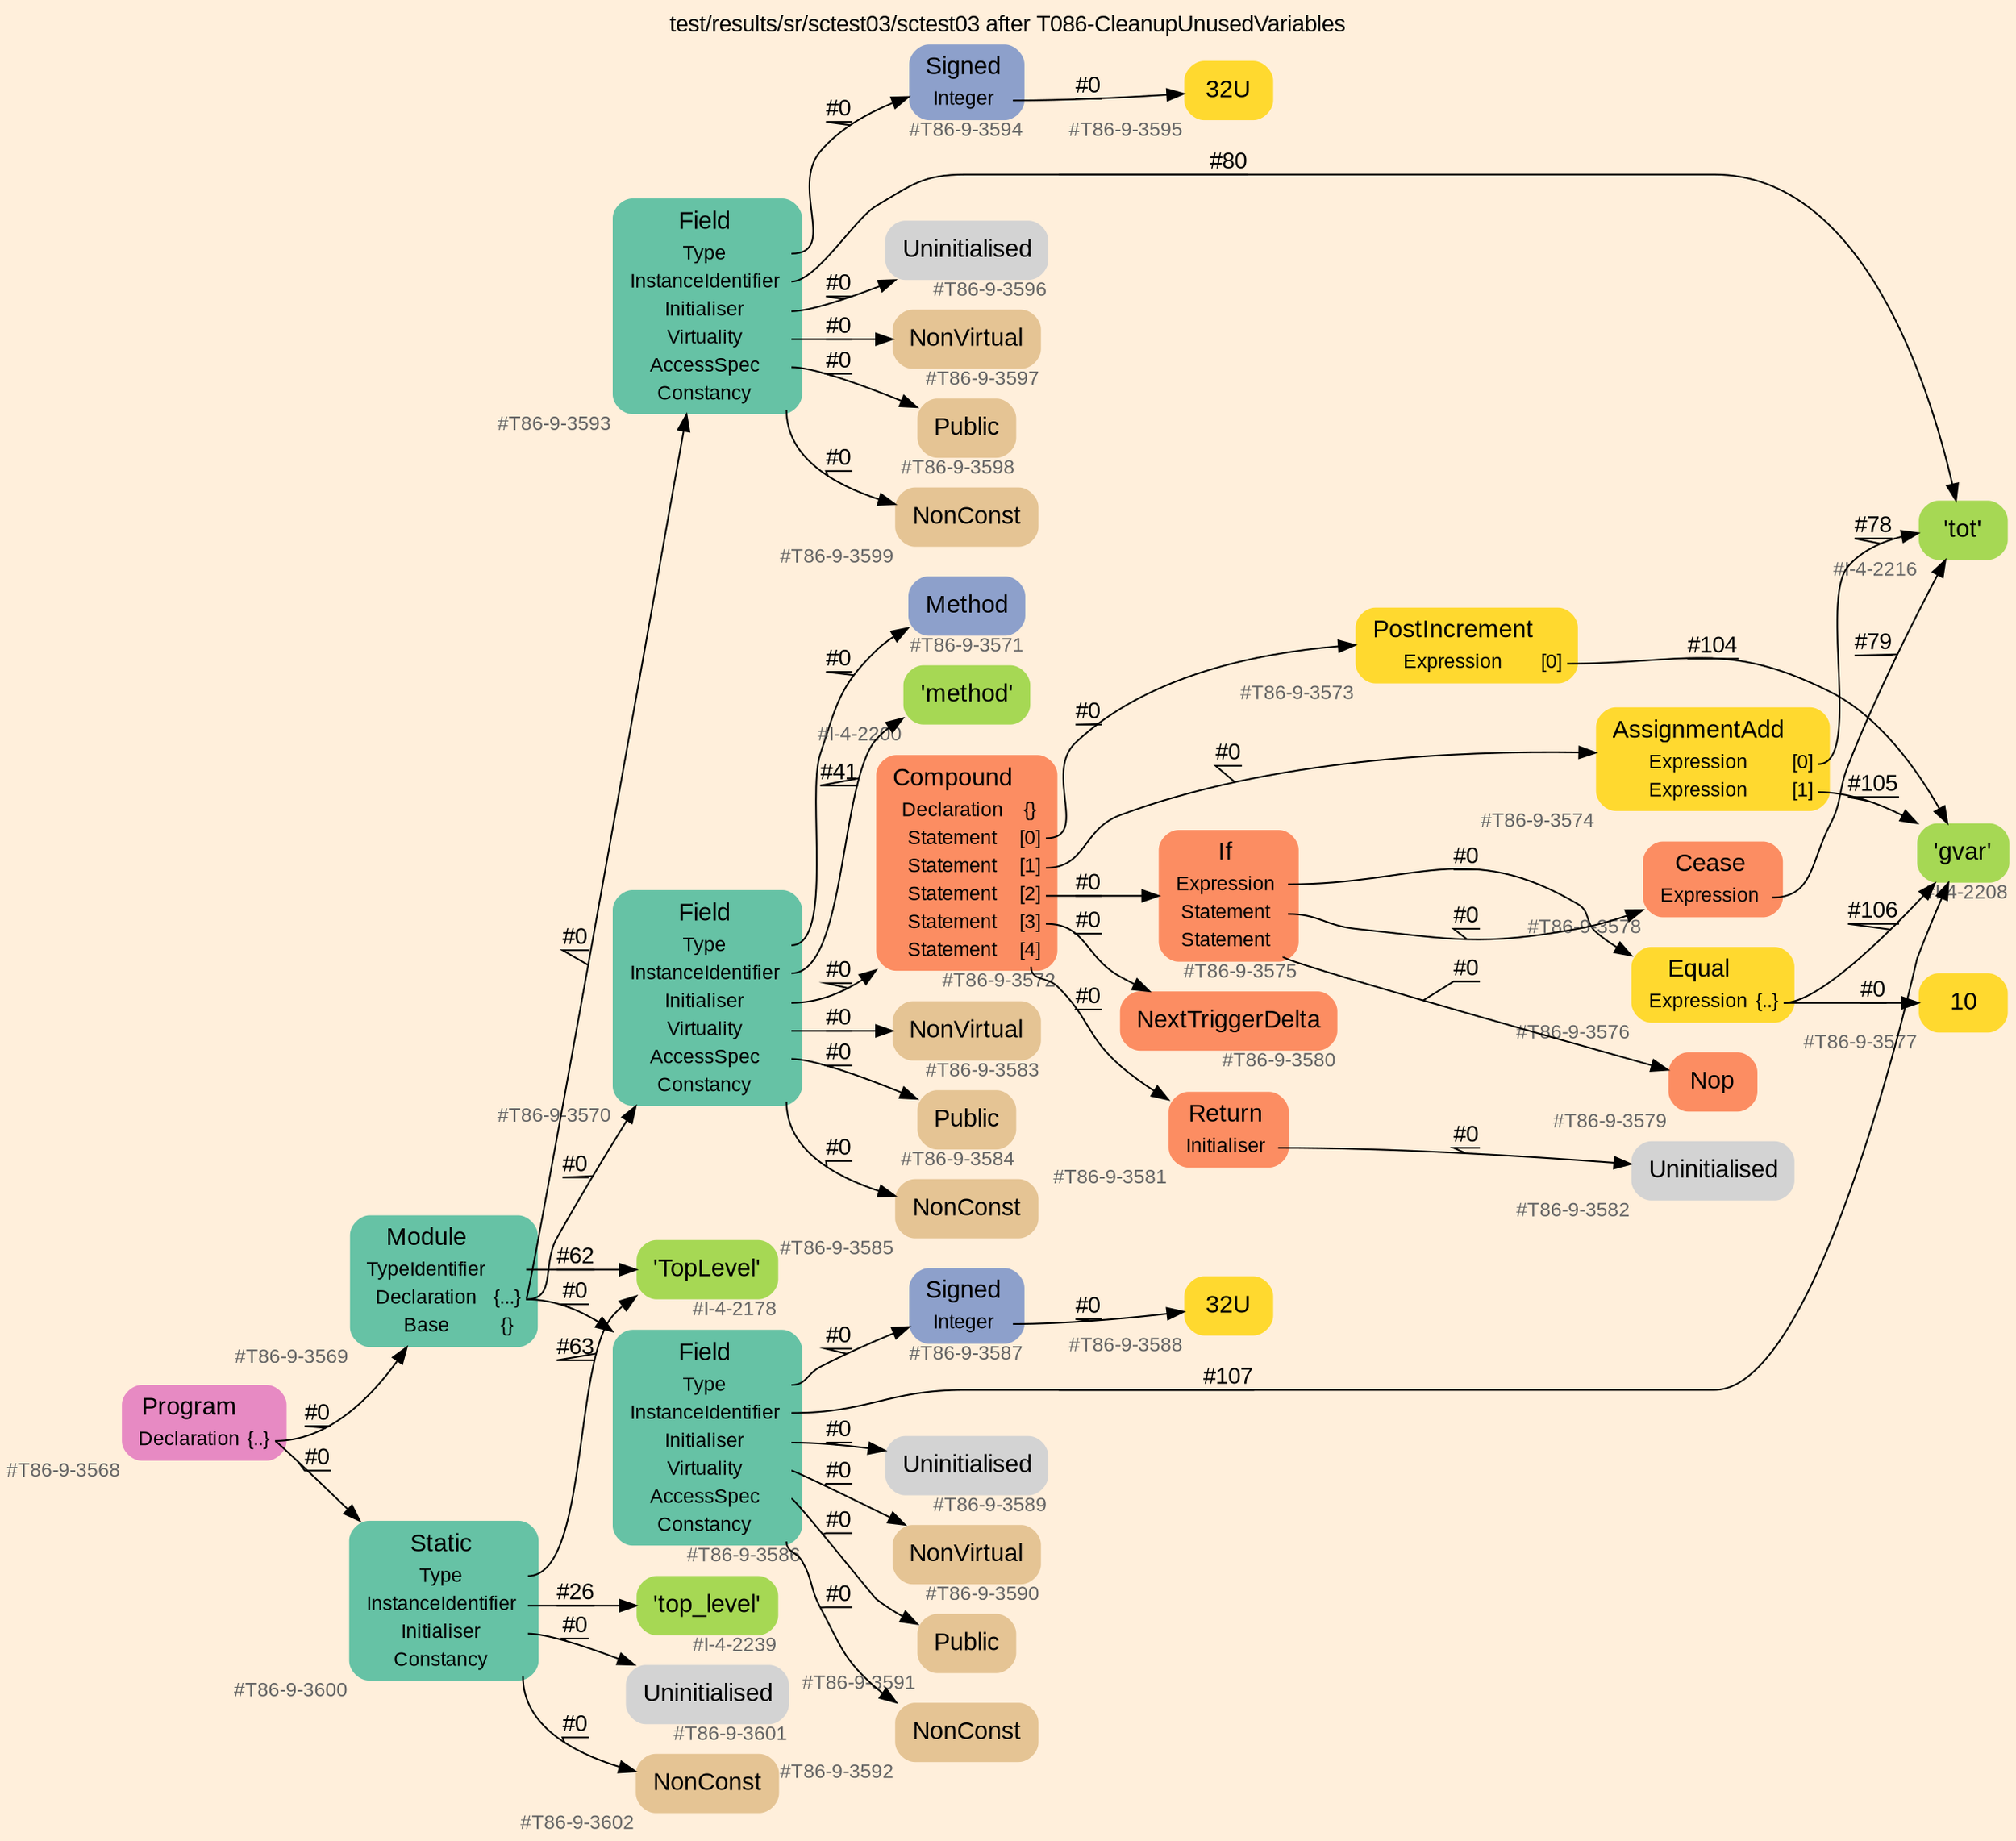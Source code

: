 digraph "test/results/sr/sctest03/sctest03 after T086-CleanupUnusedVariables" {
label = "test/results/sr/sctest03/sctest03 after T086-CleanupUnusedVariables"
labelloc = t
graph [
    rankdir = "LR"
    ranksep = 0.3
    bgcolor = antiquewhite1
    color = black
    fontcolor = black
    fontname = "Arial"
];
node [
    fontname = "Arial"
];
edge [
    fontname = "Arial"
];

// -------------------- node figure --------------------
// -------- block #T86-9-3568 ----------
"#T86-9-3568" [
    fillcolor = "/set28/4"
    xlabel = "#T86-9-3568"
    fontsize = "12"
    fontcolor = grey40
    shape = "plaintext"
    label = <<TABLE BORDER="0" CELLBORDER="0" CELLSPACING="0">
     <TR><TD><FONT COLOR="black" POINT-SIZE="15">Program</FONT></TD></TR>
     <TR><TD><FONT COLOR="black" POINT-SIZE="12">Declaration</FONT></TD><TD PORT="port0"><FONT COLOR="black" POINT-SIZE="12">{..}</FONT></TD></TR>
    </TABLE>>
    style = "rounded,filled"
];

// -------- block #T86-9-3569 ----------
"#T86-9-3569" [
    fillcolor = "/set28/1"
    xlabel = "#T86-9-3569"
    fontsize = "12"
    fontcolor = grey40
    shape = "plaintext"
    label = <<TABLE BORDER="0" CELLBORDER="0" CELLSPACING="0">
     <TR><TD><FONT COLOR="black" POINT-SIZE="15">Module</FONT></TD></TR>
     <TR><TD><FONT COLOR="black" POINT-SIZE="12">TypeIdentifier</FONT></TD><TD PORT="port0"></TD></TR>
     <TR><TD><FONT COLOR="black" POINT-SIZE="12">Declaration</FONT></TD><TD PORT="port1"><FONT COLOR="black" POINT-SIZE="12">{...}</FONT></TD></TR>
     <TR><TD><FONT COLOR="black" POINT-SIZE="12">Base</FONT></TD><TD PORT="port2"><FONT COLOR="black" POINT-SIZE="12">{}</FONT></TD></TR>
    </TABLE>>
    style = "rounded,filled"
];

// -------- block #I-4-2178 ----------
"#I-4-2178" [
    fillcolor = "/set28/5"
    xlabel = "#I-4-2178"
    fontsize = "12"
    fontcolor = grey40
    shape = "plaintext"
    label = <<TABLE BORDER="0" CELLBORDER="0" CELLSPACING="0">
     <TR><TD><FONT COLOR="black" POINT-SIZE="15">'TopLevel'</FONT></TD></TR>
    </TABLE>>
    style = "rounded,filled"
];

// -------- block #T86-9-3570 ----------
"#T86-9-3570" [
    fillcolor = "/set28/1"
    xlabel = "#T86-9-3570"
    fontsize = "12"
    fontcolor = grey40
    shape = "plaintext"
    label = <<TABLE BORDER="0" CELLBORDER="0" CELLSPACING="0">
     <TR><TD><FONT COLOR="black" POINT-SIZE="15">Field</FONT></TD></TR>
     <TR><TD><FONT COLOR="black" POINT-SIZE="12">Type</FONT></TD><TD PORT="port0"></TD></TR>
     <TR><TD><FONT COLOR="black" POINT-SIZE="12">InstanceIdentifier</FONT></TD><TD PORT="port1"></TD></TR>
     <TR><TD><FONT COLOR="black" POINT-SIZE="12">Initialiser</FONT></TD><TD PORT="port2"></TD></TR>
     <TR><TD><FONT COLOR="black" POINT-SIZE="12">Virtuality</FONT></TD><TD PORT="port3"></TD></TR>
     <TR><TD><FONT COLOR="black" POINT-SIZE="12">AccessSpec</FONT></TD><TD PORT="port4"></TD></TR>
     <TR><TD><FONT COLOR="black" POINT-SIZE="12">Constancy</FONT></TD><TD PORT="port5"></TD></TR>
    </TABLE>>
    style = "rounded,filled"
];

// -------- block #T86-9-3571 ----------
"#T86-9-3571" [
    fillcolor = "/set28/3"
    xlabel = "#T86-9-3571"
    fontsize = "12"
    fontcolor = grey40
    shape = "plaintext"
    label = <<TABLE BORDER="0" CELLBORDER="0" CELLSPACING="0">
     <TR><TD><FONT COLOR="black" POINT-SIZE="15">Method</FONT></TD></TR>
    </TABLE>>
    style = "rounded,filled"
];

// -------- block #I-4-2200 ----------
"#I-4-2200" [
    fillcolor = "/set28/5"
    xlabel = "#I-4-2200"
    fontsize = "12"
    fontcolor = grey40
    shape = "plaintext"
    label = <<TABLE BORDER="0" CELLBORDER="0" CELLSPACING="0">
     <TR><TD><FONT COLOR="black" POINT-SIZE="15">'method'</FONT></TD></TR>
    </TABLE>>
    style = "rounded,filled"
];

// -------- block #T86-9-3572 ----------
"#T86-9-3572" [
    fillcolor = "/set28/2"
    xlabel = "#T86-9-3572"
    fontsize = "12"
    fontcolor = grey40
    shape = "plaintext"
    label = <<TABLE BORDER="0" CELLBORDER="0" CELLSPACING="0">
     <TR><TD><FONT COLOR="black" POINT-SIZE="15">Compound</FONT></TD></TR>
     <TR><TD><FONT COLOR="black" POINT-SIZE="12">Declaration</FONT></TD><TD PORT="port0"><FONT COLOR="black" POINT-SIZE="12">{}</FONT></TD></TR>
     <TR><TD><FONT COLOR="black" POINT-SIZE="12">Statement</FONT></TD><TD PORT="port1"><FONT COLOR="black" POINT-SIZE="12">[0]</FONT></TD></TR>
     <TR><TD><FONT COLOR="black" POINT-SIZE="12">Statement</FONT></TD><TD PORT="port2"><FONT COLOR="black" POINT-SIZE="12">[1]</FONT></TD></TR>
     <TR><TD><FONT COLOR="black" POINT-SIZE="12">Statement</FONT></TD><TD PORT="port3"><FONT COLOR="black" POINT-SIZE="12">[2]</FONT></TD></TR>
     <TR><TD><FONT COLOR="black" POINT-SIZE="12">Statement</FONT></TD><TD PORT="port4"><FONT COLOR="black" POINT-SIZE="12">[3]</FONT></TD></TR>
     <TR><TD><FONT COLOR="black" POINT-SIZE="12">Statement</FONT></TD><TD PORT="port5"><FONT COLOR="black" POINT-SIZE="12">[4]</FONT></TD></TR>
    </TABLE>>
    style = "rounded,filled"
];

// -------- block #T86-9-3573 ----------
"#T86-9-3573" [
    fillcolor = "/set28/6"
    xlabel = "#T86-9-3573"
    fontsize = "12"
    fontcolor = grey40
    shape = "plaintext"
    label = <<TABLE BORDER="0" CELLBORDER="0" CELLSPACING="0">
     <TR><TD><FONT COLOR="black" POINT-SIZE="15">PostIncrement</FONT></TD></TR>
     <TR><TD><FONT COLOR="black" POINT-SIZE="12">Expression</FONT></TD><TD PORT="port0"><FONT COLOR="black" POINT-SIZE="12">[0]</FONT></TD></TR>
    </TABLE>>
    style = "rounded,filled"
];

// -------- block #I-4-2208 ----------
"#I-4-2208" [
    fillcolor = "/set28/5"
    xlabel = "#I-4-2208"
    fontsize = "12"
    fontcolor = grey40
    shape = "plaintext"
    label = <<TABLE BORDER="0" CELLBORDER="0" CELLSPACING="0">
     <TR><TD><FONT COLOR="black" POINT-SIZE="15">'gvar'</FONT></TD></TR>
    </TABLE>>
    style = "rounded,filled"
];

// -------- block #T86-9-3574 ----------
"#T86-9-3574" [
    fillcolor = "/set28/6"
    xlabel = "#T86-9-3574"
    fontsize = "12"
    fontcolor = grey40
    shape = "plaintext"
    label = <<TABLE BORDER="0" CELLBORDER="0" CELLSPACING="0">
     <TR><TD><FONT COLOR="black" POINT-SIZE="15">AssignmentAdd</FONT></TD></TR>
     <TR><TD><FONT COLOR="black" POINT-SIZE="12">Expression</FONT></TD><TD PORT="port0"><FONT COLOR="black" POINT-SIZE="12">[0]</FONT></TD></TR>
     <TR><TD><FONT COLOR="black" POINT-SIZE="12">Expression</FONT></TD><TD PORT="port1"><FONT COLOR="black" POINT-SIZE="12">[1]</FONT></TD></TR>
    </TABLE>>
    style = "rounded,filled"
];

// -------- block #I-4-2216 ----------
"#I-4-2216" [
    fillcolor = "/set28/5"
    xlabel = "#I-4-2216"
    fontsize = "12"
    fontcolor = grey40
    shape = "plaintext"
    label = <<TABLE BORDER="0" CELLBORDER="0" CELLSPACING="0">
     <TR><TD><FONT COLOR="black" POINT-SIZE="15">'tot'</FONT></TD></TR>
    </TABLE>>
    style = "rounded,filled"
];

// -------- block #T86-9-3575 ----------
"#T86-9-3575" [
    fillcolor = "/set28/2"
    xlabel = "#T86-9-3575"
    fontsize = "12"
    fontcolor = grey40
    shape = "plaintext"
    label = <<TABLE BORDER="0" CELLBORDER="0" CELLSPACING="0">
     <TR><TD><FONT COLOR="black" POINT-SIZE="15">If</FONT></TD></TR>
     <TR><TD><FONT COLOR="black" POINT-SIZE="12">Expression</FONT></TD><TD PORT="port0"></TD></TR>
     <TR><TD><FONT COLOR="black" POINT-SIZE="12">Statement</FONT></TD><TD PORT="port1"></TD></TR>
     <TR><TD><FONT COLOR="black" POINT-SIZE="12">Statement</FONT></TD><TD PORT="port2"></TD></TR>
    </TABLE>>
    style = "rounded,filled"
];

// -------- block #T86-9-3576 ----------
"#T86-9-3576" [
    fillcolor = "/set28/6"
    xlabel = "#T86-9-3576"
    fontsize = "12"
    fontcolor = grey40
    shape = "plaintext"
    label = <<TABLE BORDER="0" CELLBORDER="0" CELLSPACING="0">
     <TR><TD><FONT COLOR="black" POINT-SIZE="15">Equal</FONT></TD></TR>
     <TR><TD><FONT COLOR="black" POINT-SIZE="12">Expression</FONT></TD><TD PORT="port0"><FONT COLOR="black" POINT-SIZE="12">{..}</FONT></TD></TR>
    </TABLE>>
    style = "rounded,filled"
];

// -------- block #T86-9-3577 ----------
"#T86-9-3577" [
    fillcolor = "/set28/6"
    xlabel = "#T86-9-3577"
    fontsize = "12"
    fontcolor = grey40
    shape = "plaintext"
    label = <<TABLE BORDER="0" CELLBORDER="0" CELLSPACING="0">
     <TR><TD><FONT COLOR="black" POINT-SIZE="15">10</FONT></TD></TR>
    </TABLE>>
    style = "rounded,filled"
];

// -------- block #T86-9-3578 ----------
"#T86-9-3578" [
    fillcolor = "/set28/2"
    xlabel = "#T86-9-3578"
    fontsize = "12"
    fontcolor = grey40
    shape = "plaintext"
    label = <<TABLE BORDER="0" CELLBORDER="0" CELLSPACING="0">
     <TR><TD><FONT COLOR="black" POINT-SIZE="15">Cease</FONT></TD></TR>
     <TR><TD><FONT COLOR="black" POINT-SIZE="12">Expression</FONT></TD><TD PORT="port0"></TD></TR>
    </TABLE>>
    style = "rounded,filled"
];

// -------- block #T86-9-3579 ----------
"#T86-9-3579" [
    fillcolor = "/set28/2"
    xlabel = "#T86-9-3579"
    fontsize = "12"
    fontcolor = grey40
    shape = "plaintext"
    label = <<TABLE BORDER="0" CELLBORDER="0" CELLSPACING="0">
     <TR><TD><FONT COLOR="black" POINT-SIZE="15">Nop</FONT></TD></TR>
    </TABLE>>
    style = "rounded,filled"
];

// -------- block #T86-9-3580 ----------
"#T86-9-3580" [
    fillcolor = "/set28/2"
    xlabel = "#T86-9-3580"
    fontsize = "12"
    fontcolor = grey40
    shape = "plaintext"
    label = <<TABLE BORDER="0" CELLBORDER="0" CELLSPACING="0">
     <TR><TD><FONT COLOR="black" POINT-SIZE="15">NextTriggerDelta</FONT></TD></TR>
    </TABLE>>
    style = "rounded,filled"
];

// -------- block #T86-9-3581 ----------
"#T86-9-3581" [
    fillcolor = "/set28/2"
    xlabel = "#T86-9-3581"
    fontsize = "12"
    fontcolor = grey40
    shape = "plaintext"
    label = <<TABLE BORDER="0" CELLBORDER="0" CELLSPACING="0">
     <TR><TD><FONT COLOR="black" POINT-SIZE="15">Return</FONT></TD></TR>
     <TR><TD><FONT COLOR="black" POINT-SIZE="12">Initialiser</FONT></TD><TD PORT="port0"></TD></TR>
    </TABLE>>
    style = "rounded,filled"
];

// -------- block #T86-9-3582 ----------
"#T86-9-3582" [
    xlabel = "#T86-9-3582"
    fontsize = "12"
    fontcolor = grey40
    shape = "plaintext"
    label = <<TABLE BORDER="0" CELLBORDER="0" CELLSPACING="0">
     <TR><TD><FONT COLOR="black" POINT-SIZE="15">Uninitialised</FONT></TD></TR>
    </TABLE>>
    style = "rounded,filled"
];

// -------- block #T86-9-3583 ----------
"#T86-9-3583" [
    fillcolor = "/set28/7"
    xlabel = "#T86-9-3583"
    fontsize = "12"
    fontcolor = grey40
    shape = "plaintext"
    label = <<TABLE BORDER="0" CELLBORDER="0" CELLSPACING="0">
     <TR><TD><FONT COLOR="black" POINT-SIZE="15">NonVirtual</FONT></TD></TR>
    </TABLE>>
    style = "rounded,filled"
];

// -------- block #T86-9-3584 ----------
"#T86-9-3584" [
    fillcolor = "/set28/7"
    xlabel = "#T86-9-3584"
    fontsize = "12"
    fontcolor = grey40
    shape = "plaintext"
    label = <<TABLE BORDER="0" CELLBORDER="0" CELLSPACING="0">
     <TR><TD><FONT COLOR="black" POINT-SIZE="15">Public</FONT></TD></TR>
    </TABLE>>
    style = "rounded,filled"
];

// -------- block #T86-9-3585 ----------
"#T86-9-3585" [
    fillcolor = "/set28/7"
    xlabel = "#T86-9-3585"
    fontsize = "12"
    fontcolor = grey40
    shape = "plaintext"
    label = <<TABLE BORDER="0" CELLBORDER="0" CELLSPACING="0">
     <TR><TD><FONT COLOR="black" POINT-SIZE="15">NonConst</FONT></TD></TR>
    </TABLE>>
    style = "rounded,filled"
];

// -------- block #T86-9-3586 ----------
"#T86-9-3586" [
    fillcolor = "/set28/1"
    xlabel = "#T86-9-3586"
    fontsize = "12"
    fontcolor = grey40
    shape = "plaintext"
    label = <<TABLE BORDER="0" CELLBORDER="0" CELLSPACING="0">
     <TR><TD><FONT COLOR="black" POINT-SIZE="15">Field</FONT></TD></TR>
     <TR><TD><FONT COLOR="black" POINT-SIZE="12">Type</FONT></TD><TD PORT="port0"></TD></TR>
     <TR><TD><FONT COLOR="black" POINT-SIZE="12">InstanceIdentifier</FONT></TD><TD PORT="port1"></TD></TR>
     <TR><TD><FONT COLOR="black" POINT-SIZE="12">Initialiser</FONT></TD><TD PORT="port2"></TD></TR>
     <TR><TD><FONT COLOR="black" POINT-SIZE="12">Virtuality</FONT></TD><TD PORT="port3"></TD></TR>
     <TR><TD><FONT COLOR="black" POINT-SIZE="12">AccessSpec</FONT></TD><TD PORT="port4"></TD></TR>
     <TR><TD><FONT COLOR="black" POINT-SIZE="12">Constancy</FONT></TD><TD PORT="port5"></TD></TR>
    </TABLE>>
    style = "rounded,filled"
];

// -------- block #T86-9-3587 ----------
"#T86-9-3587" [
    fillcolor = "/set28/3"
    xlabel = "#T86-9-3587"
    fontsize = "12"
    fontcolor = grey40
    shape = "plaintext"
    label = <<TABLE BORDER="0" CELLBORDER="0" CELLSPACING="0">
     <TR><TD><FONT COLOR="black" POINT-SIZE="15">Signed</FONT></TD></TR>
     <TR><TD><FONT COLOR="black" POINT-SIZE="12">Integer</FONT></TD><TD PORT="port0"></TD></TR>
    </TABLE>>
    style = "rounded,filled"
];

// -------- block #T86-9-3588 ----------
"#T86-9-3588" [
    fillcolor = "/set28/6"
    xlabel = "#T86-9-3588"
    fontsize = "12"
    fontcolor = grey40
    shape = "plaintext"
    label = <<TABLE BORDER="0" CELLBORDER="0" CELLSPACING="0">
     <TR><TD><FONT COLOR="black" POINT-SIZE="15">32U</FONT></TD></TR>
    </TABLE>>
    style = "rounded,filled"
];

// -------- block #T86-9-3589 ----------
"#T86-9-3589" [
    xlabel = "#T86-9-3589"
    fontsize = "12"
    fontcolor = grey40
    shape = "plaintext"
    label = <<TABLE BORDER="0" CELLBORDER="0" CELLSPACING="0">
     <TR><TD><FONT COLOR="black" POINT-SIZE="15">Uninitialised</FONT></TD></TR>
    </TABLE>>
    style = "rounded,filled"
];

// -------- block #T86-9-3590 ----------
"#T86-9-3590" [
    fillcolor = "/set28/7"
    xlabel = "#T86-9-3590"
    fontsize = "12"
    fontcolor = grey40
    shape = "plaintext"
    label = <<TABLE BORDER="0" CELLBORDER="0" CELLSPACING="0">
     <TR><TD><FONT COLOR="black" POINT-SIZE="15">NonVirtual</FONT></TD></TR>
    </TABLE>>
    style = "rounded,filled"
];

// -------- block #T86-9-3591 ----------
"#T86-9-3591" [
    fillcolor = "/set28/7"
    xlabel = "#T86-9-3591"
    fontsize = "12"
    fontcolor = grey40
    shape = "plaintext"
    label = <<TABLE BORDER="0" CELLBORDER="0" CELLSPACING="0">
     <TR><TD><FONT COLOR="black" POINT-SIZE="15">Public</FONT></TD></TR>
    </TABLE>>
    style = "rounded,filled"
];

// -------- block #T86-9-3592 ----------
"#T86-9-3592" [
    fillcolor = "/set28/7"
    xlabel = "#T86-9-3592"
    fontsize = "12"
    fontcolor = grey40
    shape = "plaintext"
    label = <<TABLE BORDER="0" CELLBORDER="0" CELLSPACING="0">
     <TR><TD><FONT COLOR="black" POINT-SIZE="15">NonConst</FONT></TD></TR>
    </TABLE>>
    style = "rounded,filled"
];

// -------- block #T86-9-3593 ----------
"#T86-9-3593" [
    fillcolor = "/set28/1"
    xlabel = "#T86-9-3593"
    fontsize = "12"
    fontcolor = grey40
    shape = "plaintext"
    label = <<TABLE BORDER="0" CELLBORDER="0" CELLSPACING="0">
     <TR><TD><FONT COLOR="black" POINT-SIZE="15">Field</FONT></TD></TR>
     <TR><TD><FONT COLOR="black" POINT-SIZE="12">Type</FONT></TD><TD PORT="port0"></TD></TR>
     <TR><TD><FONT COLOR="black" POINT-SIZE="12">InstanceIdentifier</FONT></TD><TD PORT="port1"></TD></TR>
     <TR><TD><FONT COLOR="black" POINT-SIZE="12">Initialiser</FONT></TD><TD PORT="port2"></TD></TR>
     <TR><TD><FONT COLOR="black" POINT-SIZE="12">Virtuality</FONT></TD><TD PORT="port3"></TD></TR>
     <TR><TD><FONT COLOR="black" POINT-SIZE="12">AccessSpec</FONT></TD><TD PORT="port4"></TD></TR>
     <TR><TD><FONT COLOR="black" POINT-SIZE="12">Constancy</FONT></TD><TD PORT="port5"></TD></TR>
    </TABLE>>
    style = "rounded,filled"
];

// -------- block #T86-9-3594 ----------
"#T86-9-3594" [
    fillcolor = "/set28/3"
    xlabel = "#T86-9-3594"
    fontsize = "12"
    fontcolor = grey40
    shape = "plaintext"
    label = <<TABLE BORDER="0" CELLBORDER="0" CELLSPACING="0">
     <TR><TD><FONT COLOR="black" POINT-SIZE="15">Signed</FONT></TD></TR>
     <TR><TD><FONT COLOR="black" POINT-SIZE="12">Integer</FONT></TD><TD PORT="port0"></TD></TR>
    </TABLE>>
    style = "rounded,filled"
];

// -------- block #T86-9-3595 ----------
"#T86-9-3595" [
    fillcolor = "/set28/6"
    xlabel = "#T86-9-3595"
    fontsize = "12"
    fontcolor = grey40
    shape = "plaintext"
    label = <<TABLE BORDER="0" CELLBORDER="0" CELLSPACING="0">
     <TR><TD><FONT COLOR="black" POINT-SIZE="15">32U</FONT></TD></TR>
    </TABLE>>
    style = "rounded,filled"
];

// -------- block #T86-9-3596 ----------
"#T86-9-3596" [
    xlabel = "#T86-9-3596"
    fontsize = "12"
    fontcolor = grey40
    shape = "plaintext"
    label = <<TABLE BORDER="0" CELLBORDER="0" CELLSPACING="0">
     <TR><TD><FONT COLOR="black" POINT-SIZE="15">Uninitialised</FONT></TD></TR>
    </TABLE>>
    style = "rounded,filled"
];

// -------- block #T86-9-3597 ----------
"#T86-9-3597" [
    fillcolor = "/set28/7"
    xlabel = "#T86-9-3597"
    fontsize = "12"
    fontcolor = grey40
    shape = "plaintext"
    label = <<TABLE BORDER="0" CELLBORDER="0" CELLSPACING="0">
     <TR><TD><FONT COLOR="black" POINT-SIZE="15">NonVirtual</FONT></TD></TR>
    </TABLE>>
    style = "rounded,filled"
];

// -------- block #T86-9-3598 ----------
"#T86-9-3598" [
    fillcolor = "/set28/7"
    xlabel = "#T86-9-3598"
    fontsize = "12"
    fontcolor = grey40
    shape = "plaintext"
    label = <<TABLE BORDER="0" CELLBORDER="0" CELLSPACING="0">
     <TR><TD><FONT COLOR="black" POINT-SIZE="15">Public</FONT></TD></TR>
    </TABLE>>
    style = "rounded,filled"
];

// -------- block #T86-9-3599 ----------
"#T86-9-3599" [
    fillcolor = "/set28/7"
    xlabel = "#T86-9-3599"
    fontsize = "12"
    fontcolor = grey40
    shape = "plaintext"
    label = <<TABLE BORDER="0" CELLBORDER="0" CELLSPACING="0">
     <TR><TD><FONT COLOR="black" POINT-SIZE="15">NonConst</FONT></TD></TR>
    </TABLE>>
    style = "rounded,filled"
];

// -------- block #T86-9-3600 ----------
"#T86-9-3600" [
    fillcolor = "/set28/1"
    xlabel = "#T86-9-3600"
    fontsize = "12"
    fontcolor = grey40
    shape = "plaintext"
    label = <<TABLE BORDER="0" CELLBORDER="0" CELLSPACING="0">
     <TR><TD><FONT COLOR="black" POINT-SIZE="15">Static</FONT></TD></TR>
     <TR><TD><FONT COLOR="black" POINT-SIZE="12">Type</FONT></TD><TD PORT="port0"></TD></TR>
     <TR><TD><FONT COLOR="black" POINT-SIZE="12">InstanceIdentifier</FONT></TD><TD PORT="port1"></TD></TR>
     <TR><TD><FONT COLOR="black" POINT-SIZE="12">Initialiser</FONT></TD><TD PORT="port2"></TD></TR>
     <TR><TD><FONT COLOR="black" POINT-SIZE="12">Constancy</FONT></TD><TD PORT="port3"></TD></TR>
    </TABLE>>
    style = "rounded,filled"
];

// -------- block #I-4-2239 ----------
"#I-4-2239" [
    fillcolor = "/set28/5"
    xlabel = "#I-4-2239"
    fontsize = "12"
    fontcolor = grey40
    shape = "plaintext"
    label = <<TABLE BORDER="0" CELLBORDER="0" CELLSPACING="0">
     <TR><TD><FONT COLOR="black" POINT-SIZE="15">'top_level'</FONT></TD></TR>
    </TABLE>>
    style = "rounded,filled"
];

// -------- block #T86-9-3601 ----------
"#T86-9-3601" [
    xlabel = "#T86-9-3601"
    fontsize = "12"
    fontcolor = grey40
    shape = "plaintext"
    label = <<TABLE BORDER="0" CELLBORDER="0" CELLSPACING="0">
     <TR><TD><FONT COLOR="black" POINT-SIZE="15">Uninitialised</FONT></TD></TR>
    </TABLE>>
    style = "rounded,filled"
];

// -------- block #T86-9-3602 ----------
"#T86-9-3602" [
    fillcolor = "/set28/7"
    xlabel = "#T86-9-3602"
    fontsize = "12"
    fontcolor = grey40
    shape = "plaintext"
    label = <<TABLE BORDER="0" CELLBORDER="0" CELLSPACING="0">
     <TR><TD><FONT COLOR="black" POINT-SIZE="15">NonConst</FONT></TD></TR>
    </TABLE>>
    style = "rounded,filled"
];

"#T86-9-3568":port0 -> "#T86-9-3569" [
    label = "#0"
    decorate = true
    color = black
    fontcolor = black
];

"#T86-9-3568":port0 -> "#T86-9-3600" [
    label = "#0"
    decorate = true
    color = black
    fontcolor = black
];

"#T86-9-3569":port0 -> "#I-4-2178" [
    label = "#62"
    decorate = true
    color = black
    fontcolor = black
];

"#T86-9-3569":port1 -> "#T86-9-3570" [
    label = "#0"
    decorate = true
    color = black
    fontcolor = black
];

"#T86-9-3569":port1 -> "#T86-9-3586" [
    label = "#0"
    decorate = true
    color = black
    fontcolor = black
];

"#T86-9-3569":port1 -> "#T86-9-3593" [
    label = "#0"
    decorate = true
    color = black
    fontcolor = black
];

"#T86-9-3570":port0 -> "#T86-9-3571" [
    label = "#0"
    decorate = true
    color = black
    fontcolor = black
];

"#T86-9-3570":port1 -> "#I-4-2200" [
    label = "#41"
    decorate = true
    color = black
    fontcolor = black
];

"#T86-9-3570":port2 -> "#T86-9-3572" [
    label = "#0"
    decorate = true
    color = black
    fontcolor = black
];

"#T86-9-3570":port3 -> "#T86-9-3583" [
    label = "#0"
    decorate = true
    color = black
    fontcolor = black
];

"#T86-9-3570":port4 -> "#T86-9-3584" [
    label = "#0"
    decorate = true
    color = black
    fontcolor = black
];

"#T86-9-3570":port5 -> "#T86-9-3585" [
    label = "#0"
    decorate = true
    color = black
    fontcolor = black
];

"#T86-9-3572":port1 -> "#T86-9-3573" [
    label = "#0"
    decorate = true
    color = black
    fontcolor = black
];

"#T86-9-3572":port2 -> "#T86-9-3574" [
    label = "#0"
    decorate = true
    color = black
    fontcolor = black
];

"#T86-9-3572":port3 -> "#T86-9-3575" [
    label = "#0"
    decorate = true
    color = black
    fontcolor = black
];

"#T86-9-3572":port4 -> "#T86-9-3580" [
    label = "#0"
    decorate = true
    color = black
    fontcolor = black
];

"#T86-9-3572":port5 -> "#T86-9-3581" [
    label = "#0"
    decorate = true
    color = black
    fontcolor = black
];

"#T86-9-3573":port0 -> "#I-4-2208" [
    label = "#104"
    decorate = true
    color = black
    fontcolor = black
];

"#T86-9-3574":port0 -> "#I-4-2216" [
    label = "#78"
    decorate = true
    color = black
    fontcolor = black
];

"#T86-9-3574":port1 -> "#I-4-2208" [
    label = "#105"
    decorate = true
    color = black
    fontcolor = black
];

"#T86-9-3575":port0 -> "#T86-9-3576" [
    label = "#0"
    decorate = true
    color = black
    fontcolor = black
];

"#T86-9-3575":port1 -> "#T86-9-3578" [
    label = "#0"
    decorate = true
    color = black
    fontcolor = black
];

"#T86-9-3575":port2 -> "#T86-9-3579" [
    label = "#0"
    decorate = true
    color = black
    fontcolor = black
];

"#T86-9-3576":port0 -> "#I-4-2208" [
    label = "#106"
    decorate = true
    color = black
    fontcolor = black
];

"#T86-9-3576":port0 -> "#T86-9-3577" [
    label = "#0"
    decorate = true
    color = black
    fontcolor = black
];

"#T86-9-3578":port0 -> "#I-4-2216" [
    label = "#79"
    decorate = true
    color = black
    fontcolor = black
];

"#T86-9-3581":port0 -> "#T86-9-3582" [
    label = "#0"
    decorate = true
    color = black
    fontcolor = black
];

"#T86-9-3586":port0 -> "#T86-9-3587" [
    label = "#0"
    decorate = true
    color = black
    fontcolor = black
];

"#T86-9-3586":port1 -> "#I-4-2208" [
    label = "#107"
    decorate = true
    color = black
    fontcolor = black
];

"#T86-9-3586":port2 -> "#T86-9-3589" [
    label = "#0"
    decorate = true
    color = black
    fontcolor = black
];

"#T86-9-3586":port3 -> "#T86-9-3590" [
    label = "#0"
    decorate = true
    color = black
    fontcolor = black
];

"#T86-9-3586":port4 -> "#T86-9-3591" [
    label = "#0"
    decorate = true
    color = black
    fontcolor = black
];

"#T86-9-3586":port5 -> "#T86-9-3592" [
    label = "#0"
    decorate = true
    color = black
    fontcolor = black
];

"#T86-9-3587":port0 -> "#T86-9-3588" [
    label = "#0"
    decorate = true
    color = black
    fontcolor = black
];

"#T86-9-3593":port0 -> "#T86-9-3594" [
    label = "#0"
    decorate = true
    color = black
    fontcolor = black
];

"#T86-9-3593":port1 -> "#I-4-2216" [
    label = "#80"
    decorate = true
    color = black
    fontcolor = black
];

"#T86-9-3593":port2 -> "#T86-9-3596" [
    label = "#0"
    decorate = true
    color = black
    fontcolor = black
];

"#T86-9-3593":port3 -> "#T86-9-3597" [
    label = "#0"
    decorate = true
    color = black
    fontcolor = black
];

"#T86-9-3593":port4 -> "#T86-9-3598" [
    label = "#0"
    decorate = true
    color = black
    fontcolor = black
];

"#T86-9-3593":port5 -> "#T86-9-3599" [
    label = "#0"
    decorate = true
    color = black
    fontcolor = black
];

"#T86-9-3594":port0 -> "#T86-9-3595" [
    label = "#0"
    decorate = true
    color = black
    fontcolor = black
];

"#T86-9-3600":port0 -> "#I-4-2178" [
    label = "#63"
    decorate = true
    color = black
    fontcolor = black
];

"#T86-9-3600":port1 -> "#I-4-2239" [
    label = "#26"
    decorate = true
    color = black
    fontcolor = black
];

"#T86-9-3600":port2 -> "#T86-9-3601" [
    label = "#0"
    decorate = true
    color = black
    fontcolor = black
];

"#T86-9-3600":port3 -> "#T86-9-3602" [
    label = "#0"
    decorate = true
    color = black
    fontcolor = black
];


}
